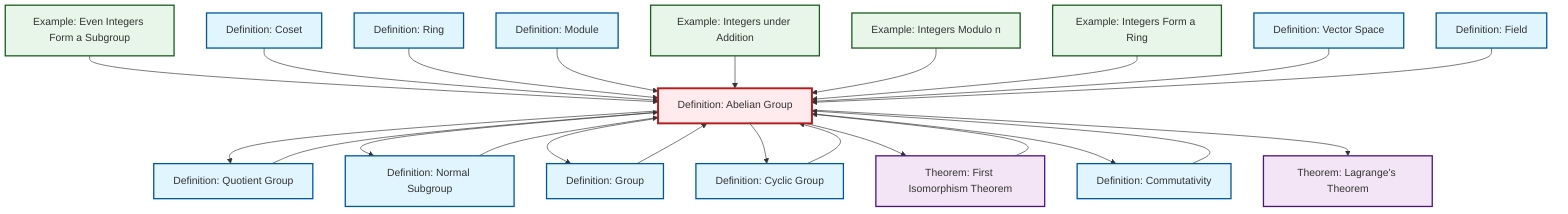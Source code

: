 graph TD
    classDef definition fill:#e1f5fe,stroke:#01579b,stroke-width:2px
    classDef theorem fill:#f3e5f5,stroke:#4a148c,stroke-width:2px
    classDef axiom fill:#fff3e0,stroke:#e65100,stroke-width:2px
    classDef example fill:#e8f5e9,stroke:#1b5e20,stroke-width:2px
    classDef current fill:#ffebee,stroke:#b71c1c,stroke-width:3px
    def-module["Definition: Module"]:::definition
    ex-quotient-integers-mod-n["Example: Integers Modulo n"]:::example
    def-abelian-group["Definition: Abelian Group"]:::definition
    def-commutativity["Definition: Commutativity"]:::definition
    def-normal-subgroup["Definition: Normal Subgroup"]:::definition
    def-cyclic-group["Definition: Cyclic Group"]:::definition
    thm-first-isomorphism["Theorem: First Isomorphism Theorem"]:::theorem
    ex-even-integers-subgroup["Example: Even Integers Form a Subgroup"]:::example
    def-coset["Definition: Coset"]:::definition
    def-field["Definition: Field"]:::definition
    def-group["Definition: Group"]:::definition
    ex-integers-addition["Example: Integers under Addition"]:::example
    thm-lagrange["Theorem: Lagrange's Theorem"]:::theorem
    def-vector-space["Definition: Vector Space"]:::definition
    def-ring["Definition: Ring"]:::definition
    ex-integers-ring["Example: Integers Form a Ring"]:::example
    def-quotient-group["Definition: Quotient Group"]:::definition
    ex-even-integers-subgroup --> def-abelian-group
    def-coset --> def-abelian-group
    def-abelian-group --> def-quotient-group
    def-ring --> def-abelian-group
    def-normal-subgroup --> def-abelian-group
    def-module --> def-abelian-group
    ex-integers-addition --> def-abelian-group
    def-group --> def-abelian-group
    thm-first-isomorphism --> def-abelian-group
    def-quotient-group --> def-abelian-group
    def-abelian-group --> def-normal-subgroup
    ex-quotient-integers-mod-n --> def-abelian-group
    def-abelian-group --> def-group
    def-commutativity --> def-abelian-group
    def-abelian-group --> def-cyclic-group
    def-abelian-group --> thm-first-isomorphism
    def-abelian-group --> def-commutativity
    ex-integers-ring --> def-abelian-group
    def-abelian-group --> thm-lagrange
    def-vector-space --> def-abelian-group
    def-field --> def-abelian-group
    def-cyclic-group --> def-abelian-group
    class def-abelian-group current